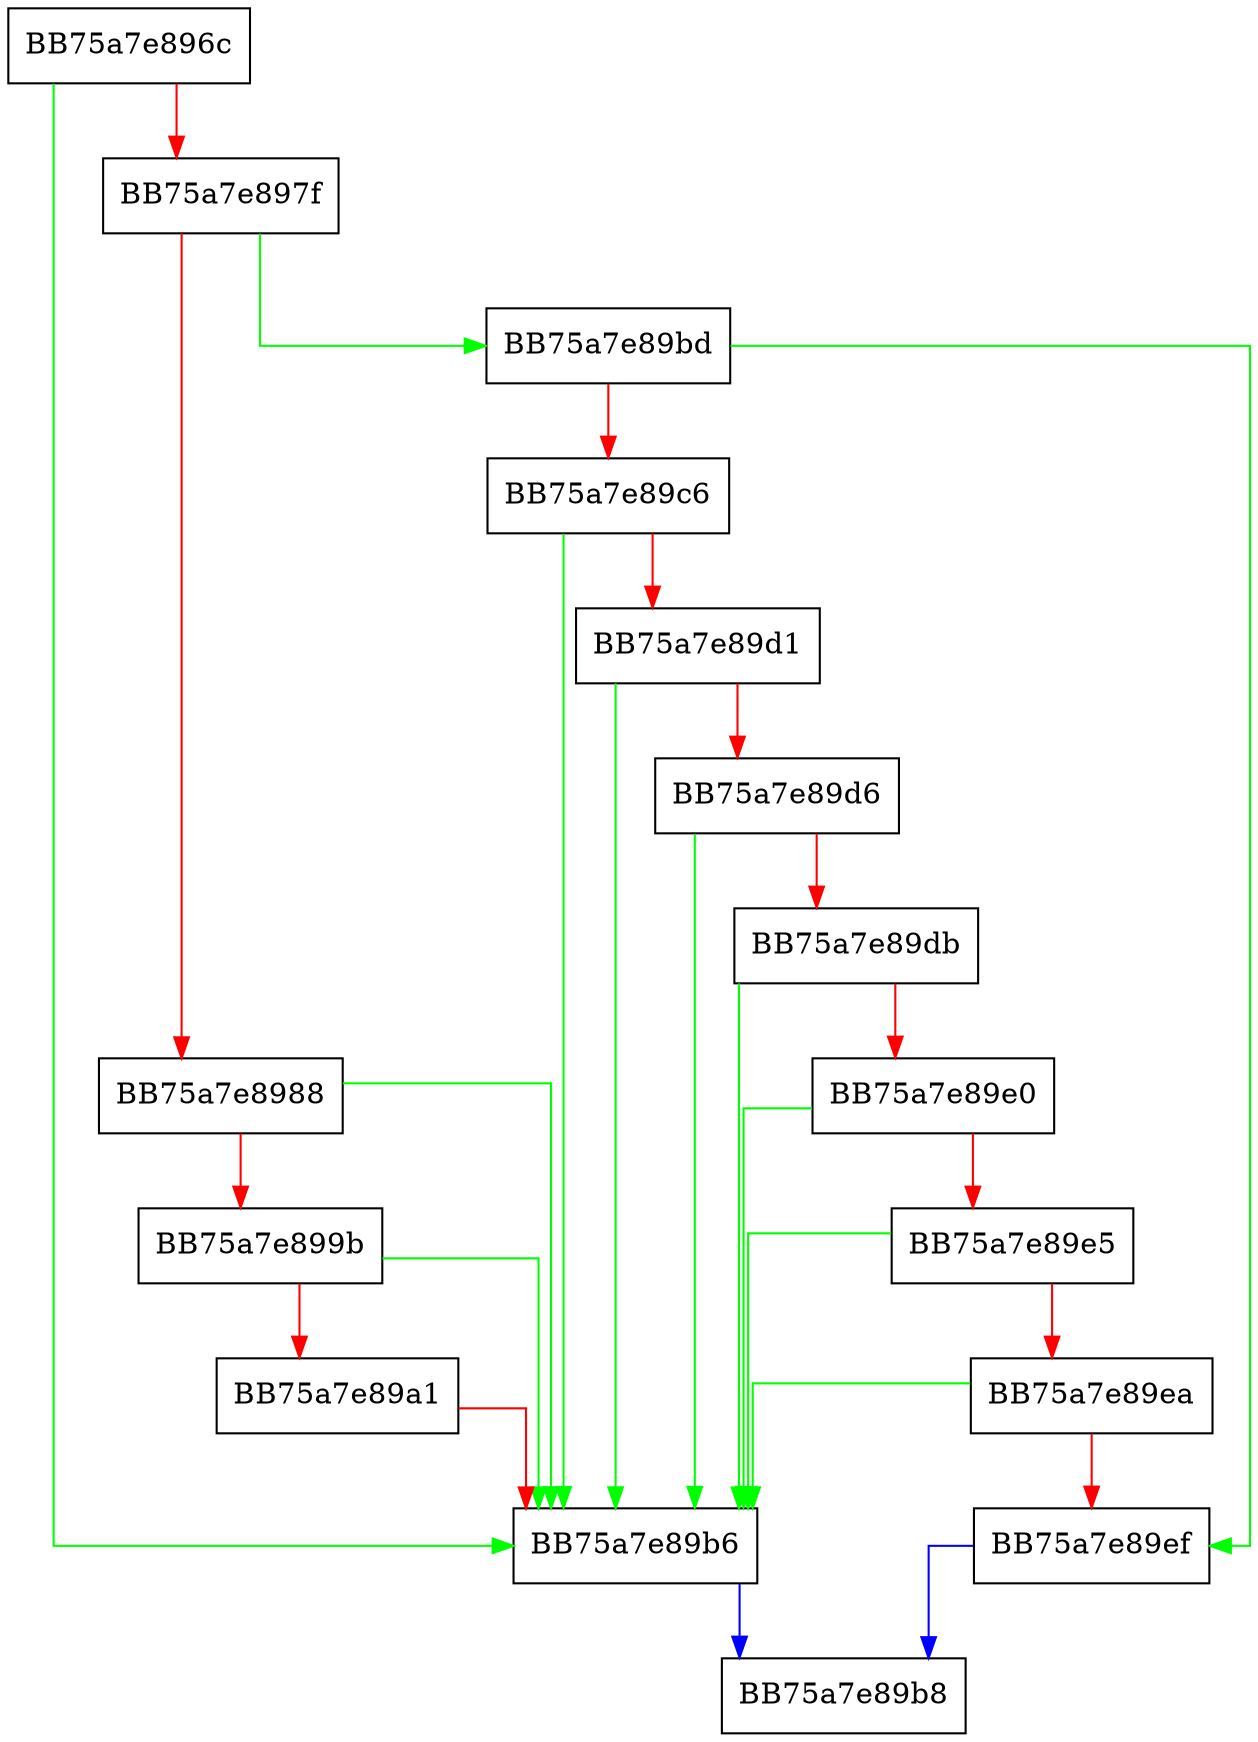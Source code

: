 digraph CanDoSyncQuery {
  node [shape="box"];
  graph [splines=ortho];
  BB75a7e896c -> BB75a7e89b6 [color="green"];
  BB75a7e896c -> BB75a7e897f [color="red"];
  BB75a7e897f -> BB75a7e89bd [color="green"];
  BB75a7e897f -> BB75a7e8988 [color="red"];
  BB75a7e8988 -> BB75a7e89b6 [color="green"];
  BB75a7e8988 -> BB75a7e899b [color="red"];
  BB75a7e899b -> BB75a7e89b6 [color="green"];
  BB75a7e899b -> BB75a7e89a1 [color="red"];
  BB75a7e89a1 -> BB75a7e89b6 [color="red"];
  BB75a7e89b6 -> BB75a7e89b8 [color="blue"];
  BB75a7e89bd -> BB75a7e89ef [color="green"];
  BB75a7e89bd -> BB75a7e89c6 [color="red"];
  BB75a7e89c6 -> BB75a7e89b6 [color="green"];
  BB75a7e89c6 -> BB75a7e89d1 [color="red"];
  BB75a7e89d1 -> BB75a7e89b6 [color="green"];
  BB75a7e89d1 -> BB75a7e89d6 [color="red"];
  BB75a7e89d6 -> BB75a7e89b6 [color="green"];
  BB75a7e89d6 -> BB75a7e89db [color="red"];
  BB75a7e89db -> BB75a7e89b6 [color="green"];
  BB75a7e89db -> BB75a7e89e0 [color="red"];
  BB75a7e89e0 -> BB75a7e89b6 [color="green"];
  BB75a7e89e0 -> BB75a7e89e5 [color="red"];
  BB75a7e89e5 -> BB75a7e89b6 [color="green"];
  BB75a7e89e5 -> BB75a7e89ea [color="red"];
  BB75a7e89ea -> BB75a7e89b6 [color="green"];
  BB75a7e89ea -> BB75a7e89ef [color="red"];
  BB75a7e89ef -> BB75a7e89b8 [color="blue"];
}